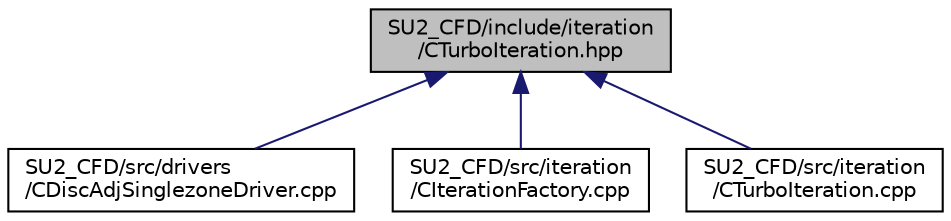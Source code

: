 digraph "SU2_CFD/include/iteration/CTurboIteration.hpp"
{
 // LATEX_PDF_SIZE
  edge [fontname="Helvetica",fontsize="10",labelfontname="Helvetica",labelfontsize="10"];
  node [fontname="Helvetica",fontsize="10",shape=record];
  Node1 [label="SU2_CFD/include/iteration\l/CTurboIteration.hpp",height=0.2,width=0.4,color="black", fillcolor="grey75", style="filled", fontcolor="black",tooltip="Headers of the iteration classes used by SU2_CFD. Each CIteration class represents an available physi..."];
  Node1 -> Node2 [dir="back",color="midnightblue",fontsize="10",style="solid",fontname="Helvetica"];
  Node2 [label="SU2_CFD/src/drivers\l/CDiscAdjSinglezoneDriver.cpp",height=0.2,width=0.4,color="black", fillcolor="white", style="filled",URL="$CDiscAdjSinglezoneDriver_8cpp.html",tooltip=" "];
  Node1 -> Node3 [dir="back",color="midnightblue",fontsize="10",style="solid",fontname="Helvetica"];
  Node3 [label="SU2_CFD/src/iteration\l/CIterationFactory.cpp",height=0.2,width=0.4,color="black", fillcolor="white", style="filled",URL="$CIterationFactory_8cpp.html",tooltip=" "];
  Node1 -> Node4 [dir="back",color="midnightblue",fontsize="10",style="solid",fontname="Helvetica"];
  Node4 [label="SU2_CFD/src/iteration\l/CTurboIteration.cpp",height=0.2,width=0.4,color="black", fillcolor="white", style="filled",URL="$CTurboIteration_8cpp.html",tooltip="Main subroutines used by SU2_CFD."];
}
